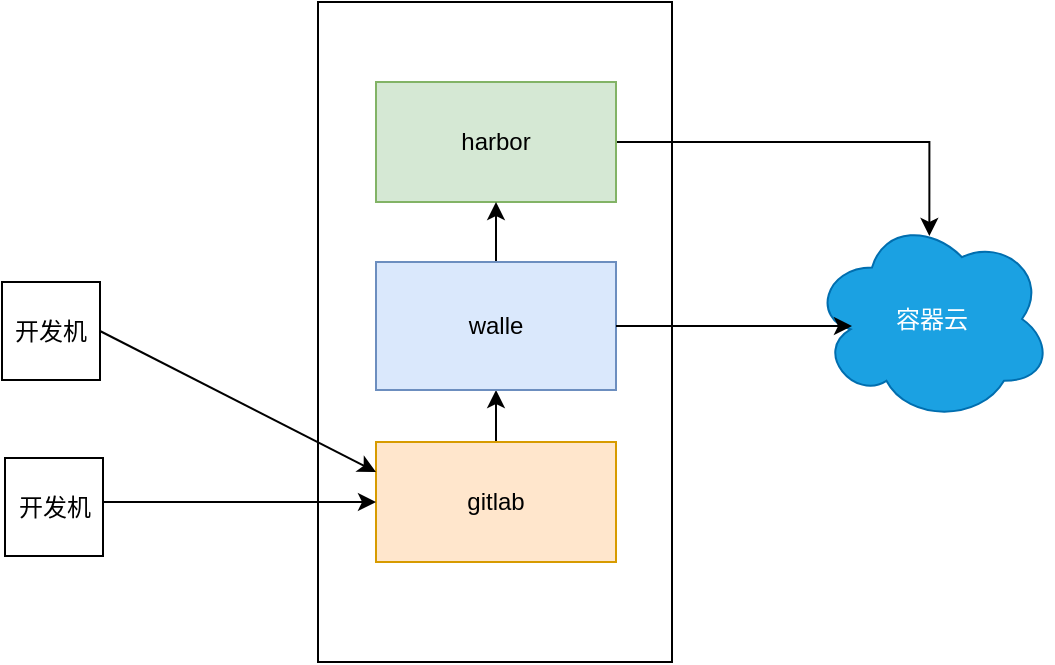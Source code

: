<mxfile version="10.6.7" type="github"><diagram id="KzJgq4RPPWkvzib4KK1X" name="Page-1"><mxGraphModel dx="754" dy="467" grid="1" gridSize="10" guides="1" tooltips="1" connect="1" arrows="1" fold="1" page="1" pageScale="1" pageWidth="827" pageHeight="1169" math="0" shadow="0"><root><mxCell id="0"/><mxCell id="1" parent="0"/><mxCell id="ruZ4tbOLiK6jX63hidGY-1" value="开发机" style="whiteSpace=wrap;html=1;aspect=fixed;" vertex="1" parent="1"><mxGeometry x="95" y="170" width="49" height="49" as="geometry"/></mxCell><mxCell id="ruZ4tbOLiK6jX63hidGY-3" value="" style="rounded=0;whiteSpace=wrap;html=1;" vertex="1" parent="1"><mxGeometry x="253" y="30" width="177" height="330" as="geometry"/></mxCell><mxCell id="ruZ4tbOLiK6jX63hidGY-15" value="" style="edgeStyle=orthogonalEdgeStyle;rounded=0;orthogonalLoop=1;jettySize=auto;html=1;" edge="1" parent="1" source="ruZ4tbOLiK6jX63hidGY-4" target="ruZ4tbOLiK6jX63hidGY-7"><mxGeometry relative="1" as="geometry"/></mxCell><mxCell id="ruZ4tbOLiK6jX63hidGY-4" value="gitlab" style="rounded=0;whiteSpace=wrap;html=1;fillColor=#ffe6cc;strokeColor=#d79b00;rotation=0;" vertex="1" parent="1"><mxGeometry x="282" y="250" width="120" height="60" as="geometry"/></mxCell><mxCell id="ruZ4tbOLiK6jX63hidGY-22" style="edgeStyle=orthogonalEdgeStyle;rounded=0;orthogonalLoop=1;jettySize=auto;html=1;exitX=1;exitY=0.5;exitDx=0;exitDy=0;entryX=0.489;entryY=0.097;entryDx=0;entryDy=0;entryPerimeter=0;" edge="1" parent="1" source="ruZ4tbOLiK6jX63hidGY-6" target="ruZ4tbOLiK6jX63hidGY-8"><mxGeometry relative="1" as="geometry"/></mxCell><mxCell id="ruZ4tbOLiK6jX63hidGY-6" value="harbor" style="rounded=0;whiteSpace=wrap;html=1;fillColor=#d5e8d4;strokeColor=#82b366;" vertex="1" parent="1"><mxGeometry x="282" y="70" width="120" height="60" as="geometry"/></mxCell><mxCell id="ruZ4tbOLiK6jX63hidGY-16" style="edgeStyle=orthogonalEdgeStyle;rounded=0;orthogonalLoop=1;jettySize=auto;html=1;exitX=0.5;exitY=0;exitDx=0;exitDy=0;" edge="1" parent="1" source="ruZ4tbOLiK6jX63hidGY-7"><mxGeometry relative="1" as="geometry"><mxPoint x="342" y="130" as="targetPoint"/></mxGeometry></mxCell><mxCell id="ruZ4tbOLiK6jX63hidGY-7" value="walle" style="rounded=0;whiteSpace=wrap;html=1;fillColor=#dae8fc;strokeColor=#6c8ebf;" vertex="1" parent="1"><mxGeometry x="282" y="160" width="120" height="64" as="geometry"/></mxCell><mxCell id="ruZ4tbOLiK6jX63hidGY-8" value="容器云" style="ellipse;shape=cloud;whiteSpace=wrap;html=1;fillColor=#1ba1e2;strokeColor=#006EAF;fontColor=#ffffff;" vertex="1" parent="1"><mxGeometry x="500" y="137" width="120" height="103" as="geometry"/></mxCell><mxCell id="ruZ4tbOLiK6jX63hidGY-28" value="" style="edgeStyle=orthogonalEdgeStyle;rounded=0;orthogonalLoop=1;jettySize=auto;html=1;entryX=0;entryY=0.5;entryDx=0;entryDy=0;" edge="1" parent="1" source="ruZ4tbOLiK6jX63hidGY-9" target="ruZ4tbOLiK6jX63hidGY-4"><mxGeometry relative="1" as="geometry"><mxPoint x="225.5" y="282.5" as="targetPoint"/><Array as="points"><mxPoint x="190" y="280"/><mxPoint x="190" y="280"/></Array></mxGeometry></mxCell><mxCell id="ruZ4tbOLiK6jX63hidGY-9" value="开发机" style="whiteSpace=wrap;html=1;aspect=fixed;" vertex="1" parent="1"><mxGeometry x="96.5" y="258" width="49" height="49" as="geometry"/></mxCell><mxCell id="ruZ4tbOLiK6jX63hidGY-14" value="" style="endArrow=classic;html=1;entryX=0;entryY=0.25;entryDx=0;entryDy=0;exitX=1;exitY=0.5;exitDx=0;exitDy=0;" edge="1" parent="1" source="ruZ4tbOLiK6jX63hidGY-1" target="ruZ4tbOLiK6jX63hidGY-4"><mxGeometry width="50" height="50" relative="1" as="geometry"><mxPoint x="144.5" y="168.5" as="sourcePoint"/><mxPoint x="280.5" y="223.5" as="targetPoint"/></mxGeometry></mxCell><mxCell id="ruZ4tbOLiK6jX63hidGY-21" value="" style="endArrow=classic;html=1;exitX=1;exitY=0.5;exitDx=0;exitDy=0;" edge="1" parent="1" source="ruZ4tbOLiK6jX63hidGY-7"><mxGeometry width="50" height="50" relative="1" as="geometry"><mxPoint x="413" y="224" as="sourcePoint"/><mxPoint x="520" y="192" as="targetPoint"/></mxGeometry></mxCell></root></mxGraphModel></diagram></mxfile>
